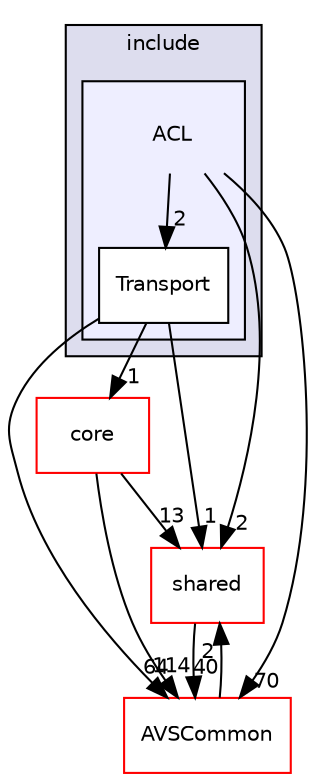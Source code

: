 digraph "/workplace/avs-device-sdk/ACL/include/ACL" {
  compound=true
  node [ fontsize="10", fontname="Helvetica"];
  edge [ labelfontsize="10", labelfontname="Helvetica"];
  subgraph clusterdir_1088b026815130b3cc8e9ac3f4525272 {
    graph [ bgcolor="#ddddee", pencolor="black", label="include" fontname="Helvetica", fontsize="10", URL="dir_1088b026815130b3cc8e9ac3f4525272.html"]
  subgraph clusterdir_ce0d3eda4bb43bdcf8c1c51ff13ee585 {
    graph [ bgcolor="#eeeeff", pencolor="black", label="" URL="dir_ce0d3eda4bb43bdcf8c1c51ff13ee585.html"];
    dir_ce0d3eda4bb43bdcf8c1c51ff13ee585 [shape=plaintext label="ACL"];
    dir_711bc606e725cfd07f3f2b0a5f6ebc00 [shape=box label="Transport" color="black" fillcolor="white" style="filled" URL="dir_711bc606e725cfd07f3f2b0a5f6ebc00.html"];
  }
  }
  dir_9982052f7ce695d12571567315b2fafa [shape=box label="shared" fillcolor="white" style="filled" color="red" URL="dir_9982052f7ce695d12571567315b2fafa.html"];
  dir_13e65effb2bde530b17b3d5eefcd0266 [shape=box label="AVSCommon" fillcolor="white" style="filled" color="red" URL="dir_13e65effb2bde530b17b3d5eefcd0266.html"];
  dir_4270bfced15e0e73154b13468c7c9ad9 [shape=box label="core" fillcolor="white" style="filled" color="red" URL="dir_4270bfced15e0e73154b13468c7c9ad9.html"];
  dir_711bc606e725cfd07f3f2b0a5f6ebc00->dir_9982052f7ce695d12571567315b2fafa [headlabel="1", labeldistance=1.5 headhref="dir_000003_000116.html"];
  dir_711bc606e725cfd07f3f2b0a5f6ebc00->dir_13e65effb2bde530b17b3d5eefcd0266 [headlabel="64", labeldistance=1.5 headhref="dir_000003_000017.html"];
  dir_711bc606e725cfd07f3f2b0a5f6ebc00->dir_4270bfced15e0e73154b13468c7c9ad9 [headlabel="1", labeldistance=1.5 headhref="dir_000003_000528.html"];
  dir_9982052f7ce695d12571567315b2fafa->dir_13e65effb2bde530b17b3d5eefcd0266 [headlabel="40", labeldistance=1.5 headhref="dir_000116_000017.html"];
  dir_13e65effb2bde530b17b3d5eefcd0266->dir_9982052f7ce695d12571567315b2fafa [headlabel="2", labeldistance=1.5 headhref="dir_000017_000116.html"];
  dir_4270bfced15e0e73154b13468c7c9ad9->dir_9982052f7ce695d12571567315b2fafa [headlabel="13", labeldistance=1.5 headhref="dir_000528_000116.html"];
  dir_4270bfced15e0e73154b13468c7c9ad9->dir_13e65effb2bde530b17b3d5eefcd0266 [headlabel="114", labeldistance=1.5 headhref="dir_000528_000017.html"];
  dir_ce0d3eda4bb43bdcf8c1c51ff13ee585->dir_711bc606e725cfd07f3f2b0a5f6ebc00 [headlabel="2", labeldistance=1.5 headhref="dir_000002_000003.html"];
  dir_ce0d3eda4bb43bdcf8c1c51ff13ee585->dir_9982052f7ce695d12571567315b2fafa [headlabel="2", labeldistance=1.5 headhref="dir_000002_000116.html"];
  dir_ce0d3eda4bb43bdcf8c1c51ff13ee585->dir_13e65effb2bde530b17b3d5eefcd0266 [headlabel="70", labeldistance=1.5 headhref="dir_000002_000017.html"];
}
